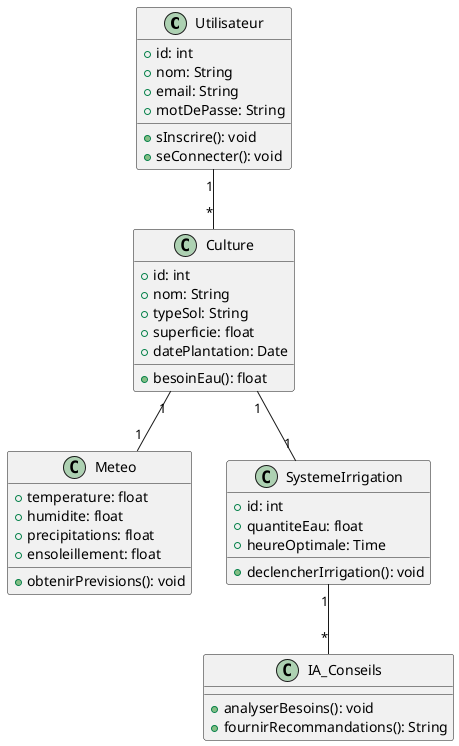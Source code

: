 @startuml
class Utilisateur {
  +id: int
  +nom: String
  +email: String
  +motDePasse: String
  +sInscrire(): void
  +seConnecter(): void
}

class Culture {
  +id: int
  +nom: String
  +typeSol: String
  +superficie: float
  +datePlantation: Date
  +besoinEau(): float
}

class Meteo {
  +temperature: float
  +humidite: float
  +precipitations: float
  +ensoleillement: float
  +obtenirPrevisions(): void
}

class SystemeIrrigation {
  +id: int
  +quantiteEau: float
  +heureOptimale: Time
  +declencherIrrigation(): void
}

class IA_Conseils {
  +analyserBesoins(): void
  +fournirRecommandations(): String
}

Utilisateur "1" -- "*" Culture
Culture "1" -- "1" Meteo
Culture "1" -- "1" SystemeIrrigation
SystemeIrrigation "1" -- "*" IA_Conseils
@enduml
